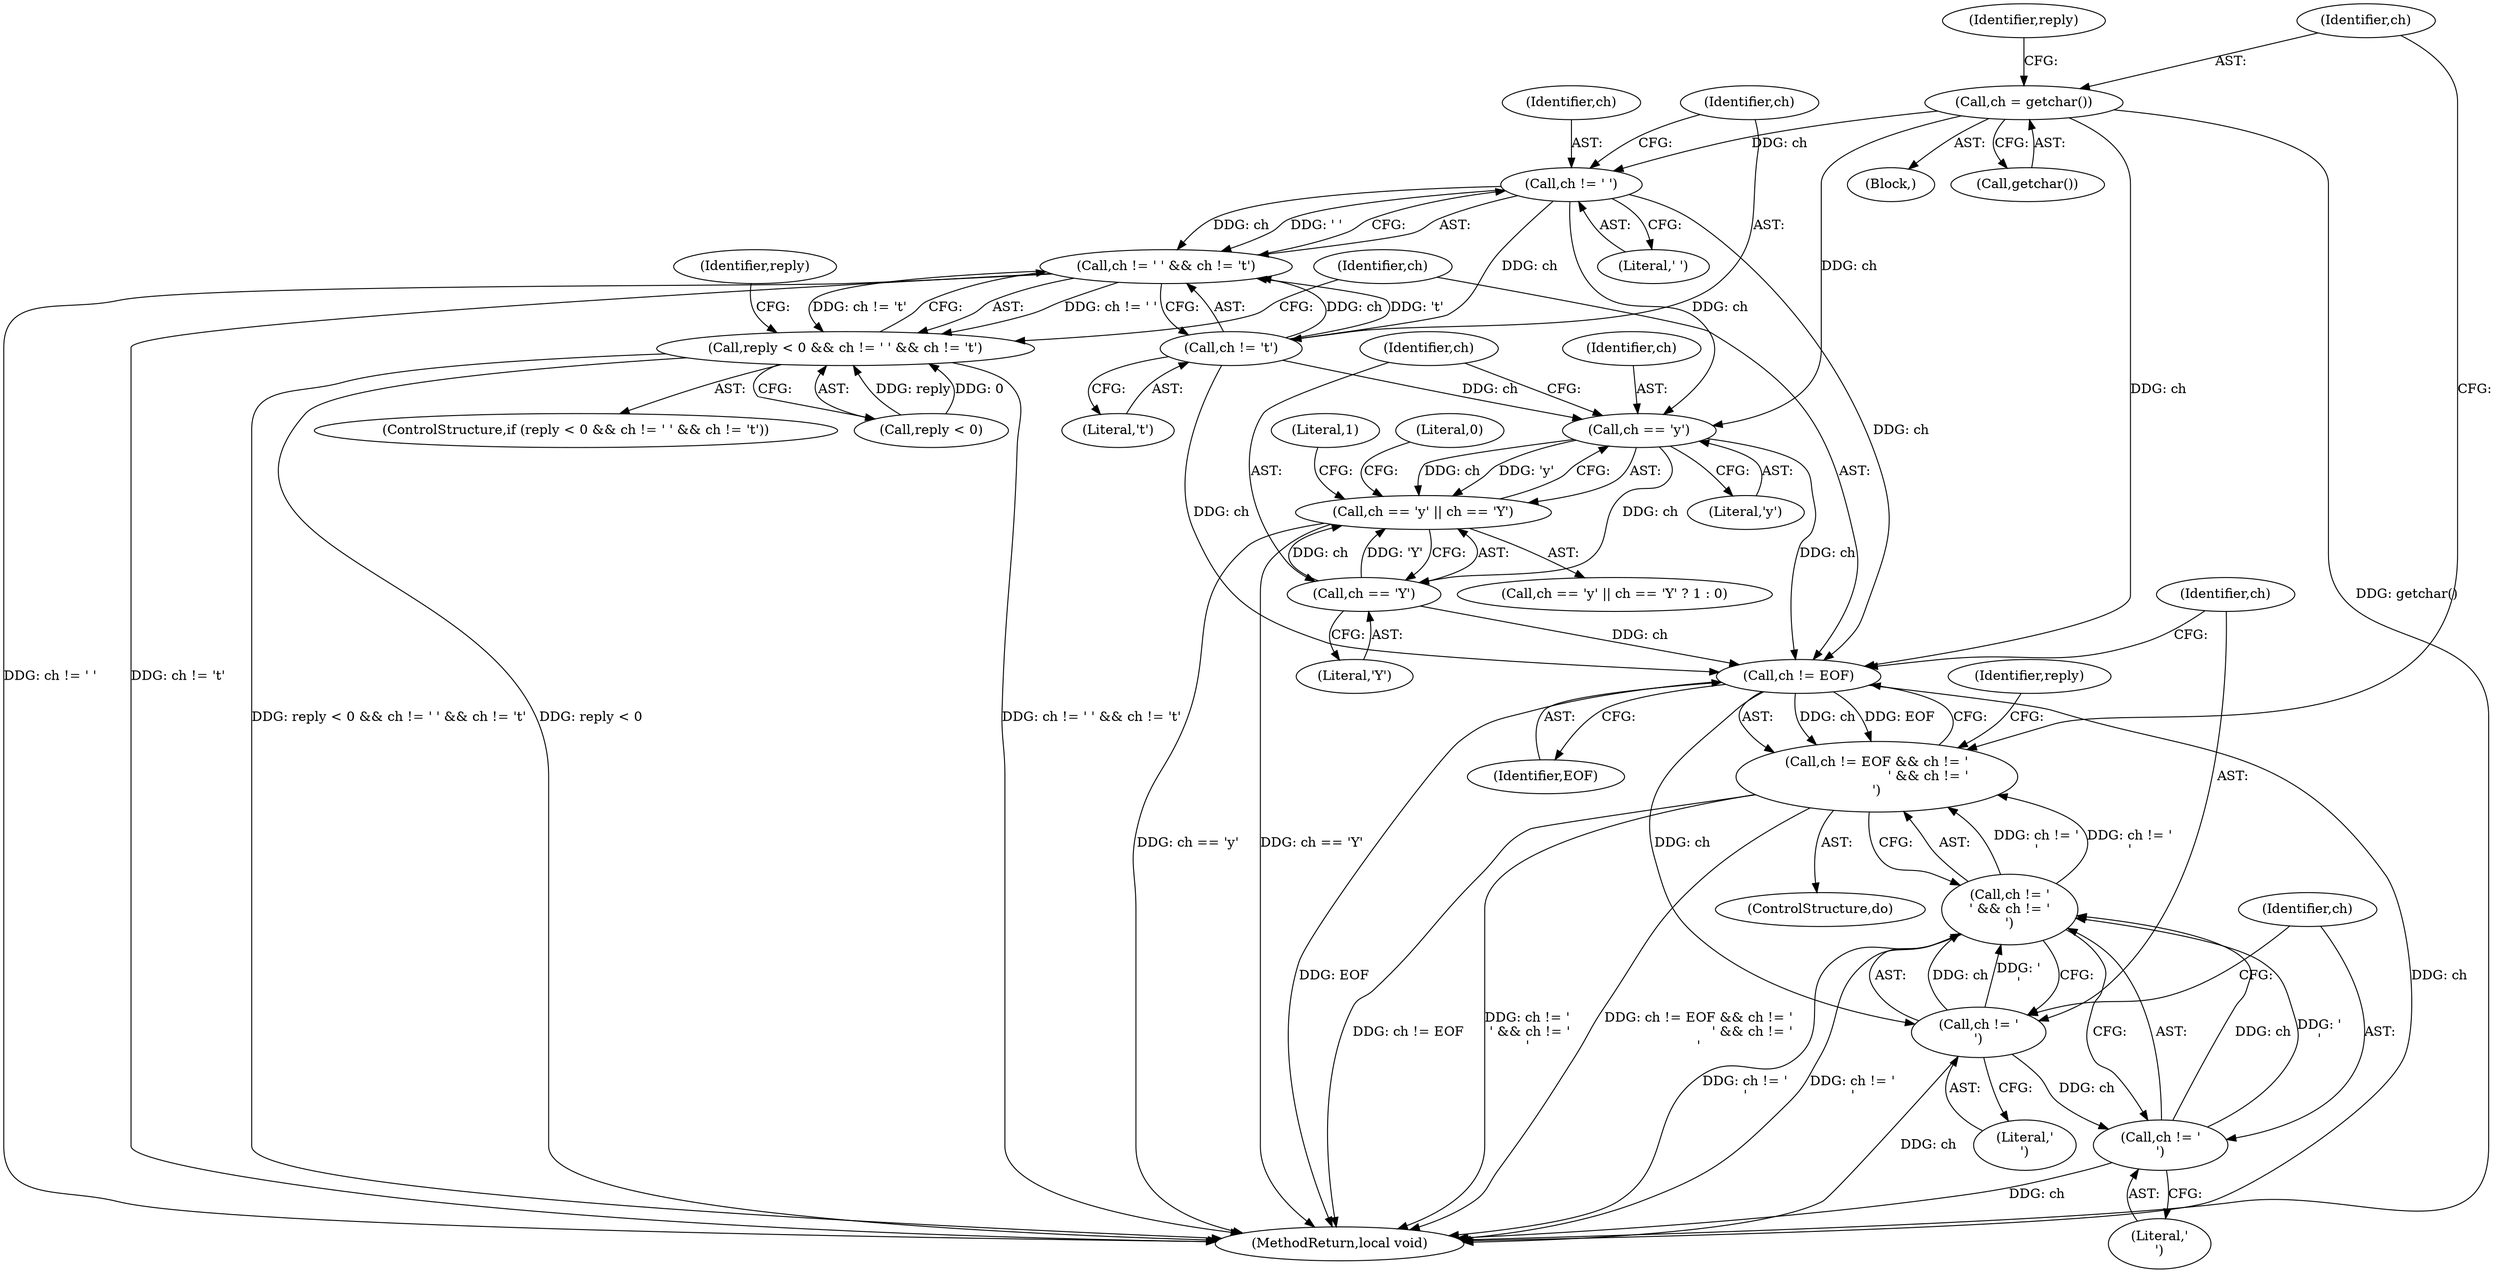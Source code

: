 digraph "0_pigz_fdad1406b3ec809f4954ff7cdf9e99eb18c2458f@API" {
"1001167" [label="(Call,ch = getchar())"];
"1001176" [label="(Call,ch != ' ')"];
"1001175" [label="(Call,ch != ' ' && ch != '\t')"];
"1001171" [label="(Call,reply < 0 && ch != ' ' && ch != '\t')"];
"1001179" [label="(Call,ch != '\t')"];
"1001186" [label="(Call,ch == 'y')"];
"1001185" [label="(Call,ch == 'y' || ch == 'Y')"];
"1001189" [label="(Call,ch == 'Y')"];
"1001195" [label="(Call,ch != EOF)"];
"1001194" [label="(Call,ch != EOF && ch != '\n' && ch != '\r')"];
"1001199" [label="(Call,ch != '\n')"];
"1001198" [label="(Call,ch != '\n' && ch != '\r')"];
"1001202" [label="(Call,ch != '\r')"];
"1001166" [label="(Block,)"];
"1001189" [label="(Call,ch == 'Y')"];
"1001165" [label="(ControlStructure,do)"];
"1001178" [label="(Literal,' ')"];
"1001188" [label="(Literal,'y')"];
"1001204" [label="(Literal,'\r')"];
"1001179" [label="(Call,ch != '\t')"];
"1001207" [label="(Identifier,reply)"];
"1001167" [label="(Call,ch = getchar())"];
"1001191" [label="(Literal,'Y')"];
"1001169" [label="(Call,getchar())"];
"1001172" [label="(Call,reply < 0)"];
"1001194" [label="(Call,ch != EOF && ch != '\n' && ch != '\r')"];
"1001198" [label="(Call,ch != '\n' && ch != '\r')"];
"1001181" [label="(Literal,'\t')"];
"1001177" [label="(Identifier,ch)"];
"1001195" [label="(Call,ch != EOF)"];
"1001202" [label="(Call,ch != '\r')"];
"1001180" [label="(Identifier,ch)"];
"1001170" [label="(ControlStructure,if (reply < 0 && ch != ' ' && ch != '\t'))"];
"1001171" [label="(Call,reply < 0 && ch != ' ' && ch != '\t')"];
"1001183" [label="(Identifier,reply)"];
"1001416" [label="(MethodReturn,local void)"];
"1001192" [label="(Literal,1)"];
"1001199" [label="(Call,ch != '\n')"];
"1001173" [label="(Identifier,reply)"];
"1001187" [label="(Identifier,ch)"];
"1001184" [label="(Call,ch == 'y' || ch == 'Y' ? 1 : 0)"];
"1001175" [label="(Call,ch != ' ' && ch != '\t')"];
"1001203" [label="(Identifier,ch)"];
"1001200" [label="(Identifier,ch)"];
"1001196" [label="(Identifier,ch)"];
"1001197" [label="(Identifier,EOF)"];
"1001168" [label="(Identifier,ch)"];
"1001176" [label="(Call,ch != ' ')"];
"1001201" [label="(Literal,'\n')"];
"1001193" [label="(Literal,0)"];
"1001190" [label="(Identifier,ch)"];
"1001185" [label="(Call,ch == 'y' || ch == 'Y')"];
"1001186" [label="(Call,ch == 'y')"];
"1001167" -> "1001166"  [label="AST: "];
"1001167" -> "1001169"  [label="CFG: "];
"1001168" -> "1001167"  [label="AST: "];
"1001169" -> "1001167"  [label="AST: "];
"1001173" -> "1001167"  [label="CFG: "];
"1001167" -> "1001416"  [label="DDG: getchar()"];
"1001167" -> "1001176"  [label="DDG: ch"];
"1001167" -> "1001186"  [label="DDG: ch"];
"1001167" -> "1001195"  [label="DDG: ch"];
"1001176" -> "1001175"  [label="AST: "];
"1001176" -> "1001178"  [label="CFG: "];
"1001177" -> "1001176"  [label="AST: "];
"1001178" -> "1001176"  [label="AST: "];
"1001180" -> "1001176"  [label="CFG: "];
"1001175" -> "1001176"  [label="CFG: "];
"1001176" -> "1001175"  [label="DDG: ch"];
"1001176" -> "1001175"  [label="DDG: ' '"];
"1001176" -> "1001179"  [label="DDG: ch"];
"1001176" -> "1001186"  [label="DDG: ch"];
"1001176" -> "1001195"  [label="DDG: ch"];
"1001175" -> "1001171"  [label="AST: "];
"1001175" -> "1001179"  [label="CFG: "];
"1001179" -> "1001175"  [label="AST: "];
"1001171" -> "1001175"  [label="CFG: "];
"1001175" -> "1001416"  [label="DDG: ch != ' '"];
"1001175" -> "1001416"  [label="DDG: ch != '\t'"];
"1001175" -> "1001171"  [label="DDG: ch != ' '"];
"1001175" -> "1001171"  [label="DDG: ch != '\t'"];
"1001179" -> "1001175"  [label="DDG: ch"];
"1001179" -> "1001175"  [label="DDG: '\t'"];
"1001171" -> "1001170"  [label="AST: "];
"1001171" -> "1001172"  [label="CFG: "];
"1001172" -> "1001171"  [label="AST: "];
"1001196" -> "1001171"  [label="CFG: "];
"1001183" -> "1001171"  [label="CFG: "];
"1001171" -> "1001416"  [label="DDG: reply < 0"];
"1001171" -> "1001416"  [label="DDG: ch != ' ' && ch != '\t'"];
"1001171" -> "1001416"  [label="DDG: reply < 0 && ch != ' ' && ch != '\t'"];
"1001172" -> "1001171"  [label="DDG: reply"];
"1001172" -> "1001171"  [label="DDG: 0"];
"1001179" -> "1001181"  [label="CFG: "];
"1001180" -> "1001179"  [label="AST: "];
"1001181" -> "1001179"  [label="AST: "];
"1001179" -> "1001186"  [label="DDG: ch"];
"1001179" -> "1001195"  [label="DDG: ch"];
"1001186" -> "1001185"  [label="AST: "];
"1001186" -> "1001188"  [label="CFG: "];
"1001187" -> "1001186"  [label="AST: "];
"1001188" -> "1001186"  [label="AST: "];
"1001190" -> "1001186"  [label="CFG: "];
"1001185" -> "1001186"  [label="CFG: "];
"1001186" -> "1001185"  [label="DDG: ch"];
"1001186" -> "1001185"  [label="DDG: 'y'"];
"1001186" -> "1001189"  [label="DDG: ch"];
"1001186" -> "1001195"  [label="DDG: ch"];
"1001185" -> "1001184"  [label="AST: "];
"1001185" -> "1001189"  [label="CFG: "];
"1001189" -> "1001185"  [label="AST: "];
"1001192" -> "1001185"  [label="CFG: "];
"1001193" -> "1001185"  [label="CFG: "];
"1001185" -> "1001416"  [label="DDG: ch == 'y'"];
"1001185" -> "1001416"  [label="DDG: ch == 'Y'"];
"1001189" -> "1001185"  [label="DDG: ch"];
"1001189" -> "1001185"  [label="DDG: 'Y'"];
"1001189" -> "1001191"  [label="CFG: "];
"1001190" -> "1001189"  [label="AST: "];
"1001191" -> "1001189"  [label="AST: "];
"1001189" -> "1001195"  [label="DDG: ch"];
"1001195" -> "1001194"  [label="AST: "];
"1001195" -> "1001197"  [label="CFG: "];
"1001196" -> "1001195"  [label="AST: "];
"1001197" -> "1001195"  [label="AST: "];
"1001200" -> "1001195"  [label="CFG: "];
"1001194" -> "1001195"  [label="CFG: "];
"1001195" -> "1001416"  [label="DDG: EOF"];
"1001195" -> "1001416"  [label="DDG: ch"];
"1001195" -> "1001194"  [label="DDG: ch"];
"1001195" -> "1001194"  [label="DDG: EOF"];
"1001195" -> "1001199"  [label="DDG: ch"];
"1001194" -> "1001165"  [label="AST: "];
"1001194" -> "1001198"  [label="CFG: "];
"1001198" -> "1001194"  [label="AST: "];
"1001168" -> "1001194"  [label="CFG: "];
"1001207" -> "1001194"  [label="CFG: "];
"1001194" -> "1001416"  [label="DDG: ch != '\n' && ch != '\r'"];
"1001194" -> "1001416"  [label="DDG: ch != EOF && ch != '\n' && ch != '\r'"];
"1001194" -> "1001416"  [label="DDG: ch != EOF"];
"1001198" -> "1001194"  [label="DDG: ch != '\n'"];
"1001198" -> "1001194"  [label="DDG: ch != '\r'"];
"1001199" -> "1001198"  [label="AST: "];
"1001199" -> "1001201"  [label="CFG: "];
"1001200" -> "1001199"  [label="AST: "];
"1001201" -> "1001199"  [label="AST: "];
"1001203" -> "1001199"  [label="CFG: "];
"1001198" -> "1001199"  [label="CFG: "];
"1001199" -> "1001416"  [label="DDG: ch"];
"1001199" -> "1001198"  [label="DDG: ch"];
"1001199" -> "1001198"  [label="DDG: '\n'"];
"1001199" -> "1001202"  [label="DDG: ch"];
"1001198" -> "1001202"  [label="CFG: "];
"1001202" -> "1001198"  [label="AST: "];
"1001198" -> "1001416"  [label="DDG: ch != '\n'"];
"1001198" -> "1001416"  [label="DDG: ch != '\r'"];
"1001202" -> "1001198"  [label="DDG: ch"];
"1001202" -> "1001198"  [label="DDG: '\r'"];
"1001202" -> "1001204"  [label="CFG: "];
"1001203" -> "1001202"  [label="AST: "];
"1001204" -> "1001202"  [label="AST: "];
"1001202" -> "1001416"  [label="DDG: ch"];
}
